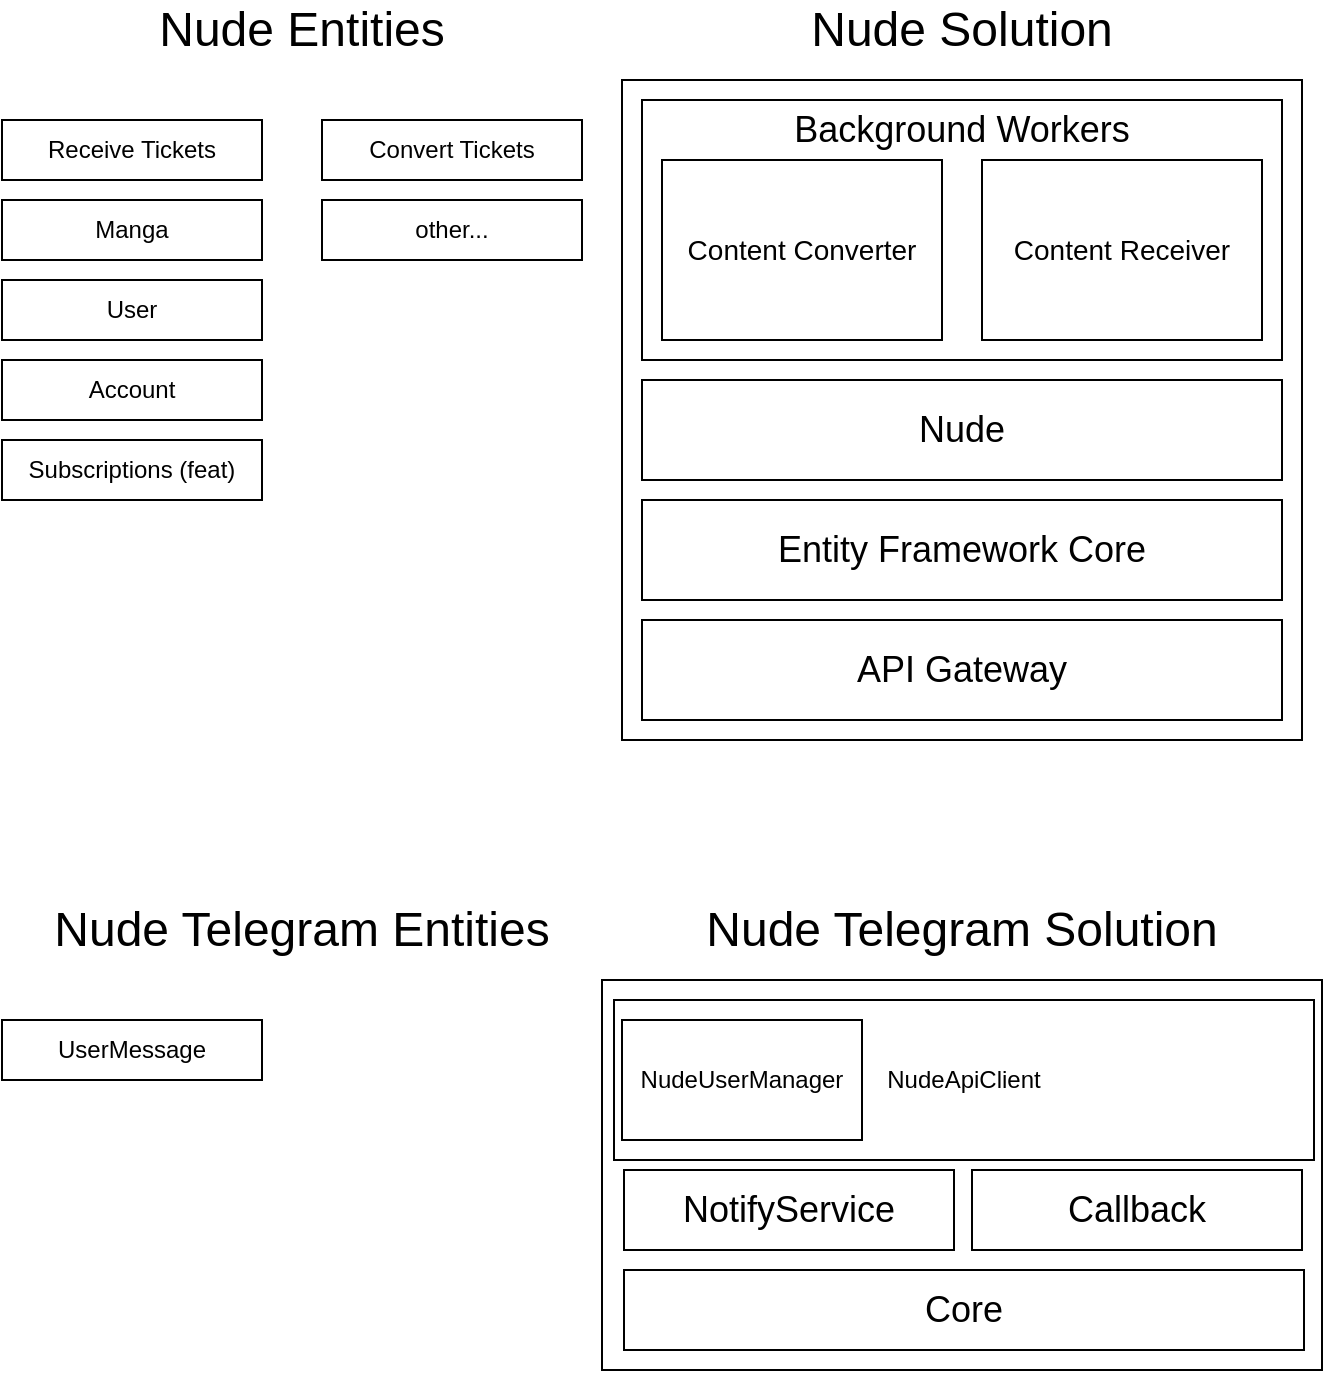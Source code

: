 <mxfile version="21.1.2" type="device">
  <diagram id="prtHgNgQTEPvFCAcTncT" name="Page-1">
    <mxGraphModel dx="1034" dy="559" grid="1" gridSize="10" guides="1" tooltips="1" connect="1" arrows="1" fold="1" page="1" pageScale="1" pageWidth="827" pageHeight="1169" math="0" shadow="0">
      <root>
        <mxCell id="0" />
        <mxCell id="1" parent="0" />
        <mxCell id="JIjteD26HdvMNrANgCVM-1" value="" style="rounded=0;whiteSpace=wrap;html=1;" vertex="1" parent="1">
          <mxGeometry x="320" y="100" width="340" height="330" as="geometry" />
        </mxCell>
        <mxCell id="JIjteD26HdvMNrANgCVM-2" value="&lt;font style=&quot;font-size: 24px;&quot;&gt;Nude Solution&lt;/font&gt;" style="text;html=1;strokeColor=none;fillColor=none;align=center;verticalAlign=middle;whiteSpace=wrap;rounded=0;" vertex="1" parent="1">
          <mxGeometry x="400" y="60" width="180" height="30" as="geometry" />
        </mxCell>
        <mxCell id="JIjteD26HdvMNrANgCVM-3" value="&lt;font style=&quot;font-size: 18px;&quot;&gt;API Gateway&lt;/font&gt;" style="rounded=0;whiteSpace=wrap;html=1;" vertex="1" parent="1">
          <mxGeometry x="330" y="370" width="320" height="50" as="geometry" />
        </mxCell>
        <mxCell id="JIjteD26HdvMNrANgCVM-5" value="" style="rounded=0;whiteSpace=wrap;html=1;" vertex="1" parent="1">
          <mxGeometry x="330" y="110" width="320" height="130" as="geometry" />
        </mxCell>
        <mxCell id="JIjteD26HdvMNrANgCVM-6" value="&lt;font style=&quot;font-size: 18px;&quot;&gt;Background Workers&lt;/font&gt;" style="text;html=1;strokeColor=none;fillColor=none;align=center;verticalAlign=middle;whiteSpace=wrap;rounded=0;" vertex="1" parent="1">
          <mxGeometry x="390" y="110" width="200" height="30" as="geometry" />
        </mxCell>
        <mxCell id="JIjteD26HdvMNrANgCVM-7" value="&lt;font style=&quot;font-size: 14px;&quot;&gt;Content Receiver&lt;/font&gt;" style="rounded=0;whiteSpace=wrap;html=1;" vertex="1" parent="1">
          <mxGeometry x="500" y="140" width="140" height="90" as="geometry" />
        </mxCell>
        <mxCell id="JIjteD26HdvMNrANgCVM-8" value="&lt;font style=&quot;font-size: 14px;&quot;&gt;Content Converter&lt;/font&gt;" style="rounded=0;whiteSpace=wrap;html=1;" vertex="1" parent="1">
          <mxGeometry x="340" y="140" width="140" height="90" as="geometry" />
        </mxCell>
        <mxCell id="JIjteD26HdvMNrANgCVM-9" value="&lt;font style=&quot;font-size: 18px;&quot;&gt;Nude&lt;/font&gt;" style="rounded=0;whiteSpace=wrap;html=1;" vertex="1" parent="1">
          <mxGeometry x="330" y="250" width="320" height="50" as="geometry" />
        </mxCell>
        <mxCell id="JIjteD26HdvMNrANgCVM-10" value="" style="rounded=0;whiteSpace=wrap;html=1;" vertex="1" parent="1">
          <mxGeometry x="310" y="550" width="360" height="195" as="geometry" />
        </mxCell>
        <mxCell id="JIjteD26HdvMNrANgCVM-11" value="&lt;font style=&quot;font-size: 18px;&quot;&gt;Entity Framework Core&lt;/font&gt;" style="rounded=0;whiteSpace=wrap;html=1;" vertex="1" parent="1">
          <mxGeometry x="330" y="310" width="320" height="50" as="geometry" />
        </mxCell>
        <mxCell id="JIjteD26HdvMNrANgCVM-12" value="&lt;font style=&quot;font-size: 18px;&quot;&gt;Core&lt;/font&gt;" style="rounded=0;whiteSpace=wrap;html=1;" vertex="1" parent="1">
          <mxGeometry x="321" y="695" width="340" height="40" as="geometry" />
        </mxCell>
        <mxCell id="JIjteD26HdvMNrANgCVM-13" value="&lt;font style=&quot;font-size: 24px;&quot;&gt;Nude Telegram Solution&lt;/font&gt;" style="text;html=1;strokeColor=none;fillColor=none;align=center;verticalAlign=middle;whiteSpace=wrap;rounded=0;" vertex="1" parent="1">
          <mxGeometry x="352" y="510" width="276" height="30" as="geometry" />
        </mxCell>
        <mxCell id="JIjteD26HdvMNrANgCVM-14" value="&lt;font style=&quot;font-size: 18px;&quot;&gt;NotifyService&lt;/font&gt;" style="rounded=0;whiteSpace=wrap;html=1;" vertex="1" parent="1">
          <mxGeometry x="321" y="645" width="165" height="40" as="geometry" />
        </mxCell>
        <mxCell id="JIjteD26HdvMNrANgCVM-15" value="&lt;font style=&quot;font-size: 18px;&quot;&gt;Callback&lt;/font&gt;" style="rounded=0;whiteSpace=wrap;html=1;" vertex="1" parent="1">
          <mxGeometry x="495" y="645" width="165" height="40" as="geometry" />
        </mxCell>
        <mxCell id="JIjteD26HdvMNrANgCVM-17" value="NudeApiClient" style="rounded=0;whiteSpace=wrap;html=1;" vertex="1" parent="1">
          <mxGeometry x="316" y="560" width="350" height="80" as="geometry" />
        </mxCell>
        <mxCell id="JIjteD26HdvMNrANgCVM-18" value="NudeUserManager" style="rounded=0;whiteSpace=wrap;html=1;" vertex="1" parent="1">
          <mxGeometry x="320" y="570" width="120" height="60" as="geometry" />
        </mxCell>
        <mxCell id="JIjteD26HdvMNrANgCVM-19" value="Receive Tickets" style="rounded=0;whiteSpace=wrap;html=1;" vertex="1" parent="1">
          <mxGeometry x="10" y="120" width="130" height="30" as="geometry" />
        </mxCell>
        <mxCell id="JIjteD26HdvMNrANgCVM-20" value="Convert Tickets" style="rounded=0;whiteSpace=wrap;html=1;" vertex="1" parent="1">
          <mxGeometry x="170" y="120" width="130" height="30" as="geometry" />
        </mxCell>
        <mxCell id="JIjteD26HdvMNrANgCVM-21" value="&lt;font style=&quot;font-size: 24px;&quot;&gt;Nude Entities&lt;/font&gt;" style="text;html=1;strokeColor=none;fillColor=none;align=center;verticalAlign=middle;whiteSpace=wrap;rounded=0;" vertex="1" parent="1">
          <mxGeometry x="70" y="60" width="180" height="30" as="geometry" />
        </mxCell>
        <mxCell id="JIjteD26HdvMNrANgCVM-23" value="Manga" style="rounded=0;whiteSpace=wrap;html=1;" vertex="1" parent="1">
          <mxGeometry x="10" y="160" width="130" height="30" as="geometry" />
        </mxCell>
        <mxCell id="JIjteD26HdvMNrANgCVM-25" value="other..." style="rounded=0;whiteSpace=wrap;html=1;" vertex="1" parent="1">
          <mxGeometry x="170" y="160" width="130" height="30" as="geometry" />
        </mxCell>
        <mxCell id="JIjteD26HdvMNrANgCVM-26" value="&lt;font style=&quot;font-size: 24px;&quot;&gt;Nude Telegram Entities&lt;/font&gt;" style="text;html=1;strokeColor=none;fillColor=none;align=center;verticalAlign=middle;whiteSpace=wrap;rounded=0;" vertex="1" parent="1">
          <mxGeometry x="22" y="510" width="276" height="30" as="geometry" />
        </mxCell>
        <mxCell id="JIjteD26HdvMNrANgCVM-27" value="UserMessage" style="rounded=0;whiteSpace=wrap;html=1;" vertex="1" parent="1">
          <mxGeometry x="10" y="570" width="130" height="30" as="geometry" />
        </mxCell>
        <mxCell id="JIjteD26HdvMNrANgCVM-28" value="User" style="rounded=0;whiteSpace=wrap;html=1;" vertex="1" parent="1">
          <mxGeometry x="10" y="200" width="130" height="30" as="geometry" />
        </mxCell>
        <mxCell id="JIjteD26HdvMNrANgCVM-29" value="Account" style="rounded=0;whiteSpace=wrap;html=1;" vertex="1" parent="1">
          <mxGeometry x="10" y="240" width="130" height="30" as="geometry" />
        </mxCell>
        <mxCell id="JIjteD26HdvMNrANgCVM-30" value="Subscriptions (feat)" style="rounded=0;whiteSpace=wrap;html=1;" vertex="1" parent="1">
          <mxGeometry x="10" y="280" width="130" height="30" as="geometry" />
        </mxCell>
      </root>
    </mxGraphModel>
  </diagram>
</mxfile>
